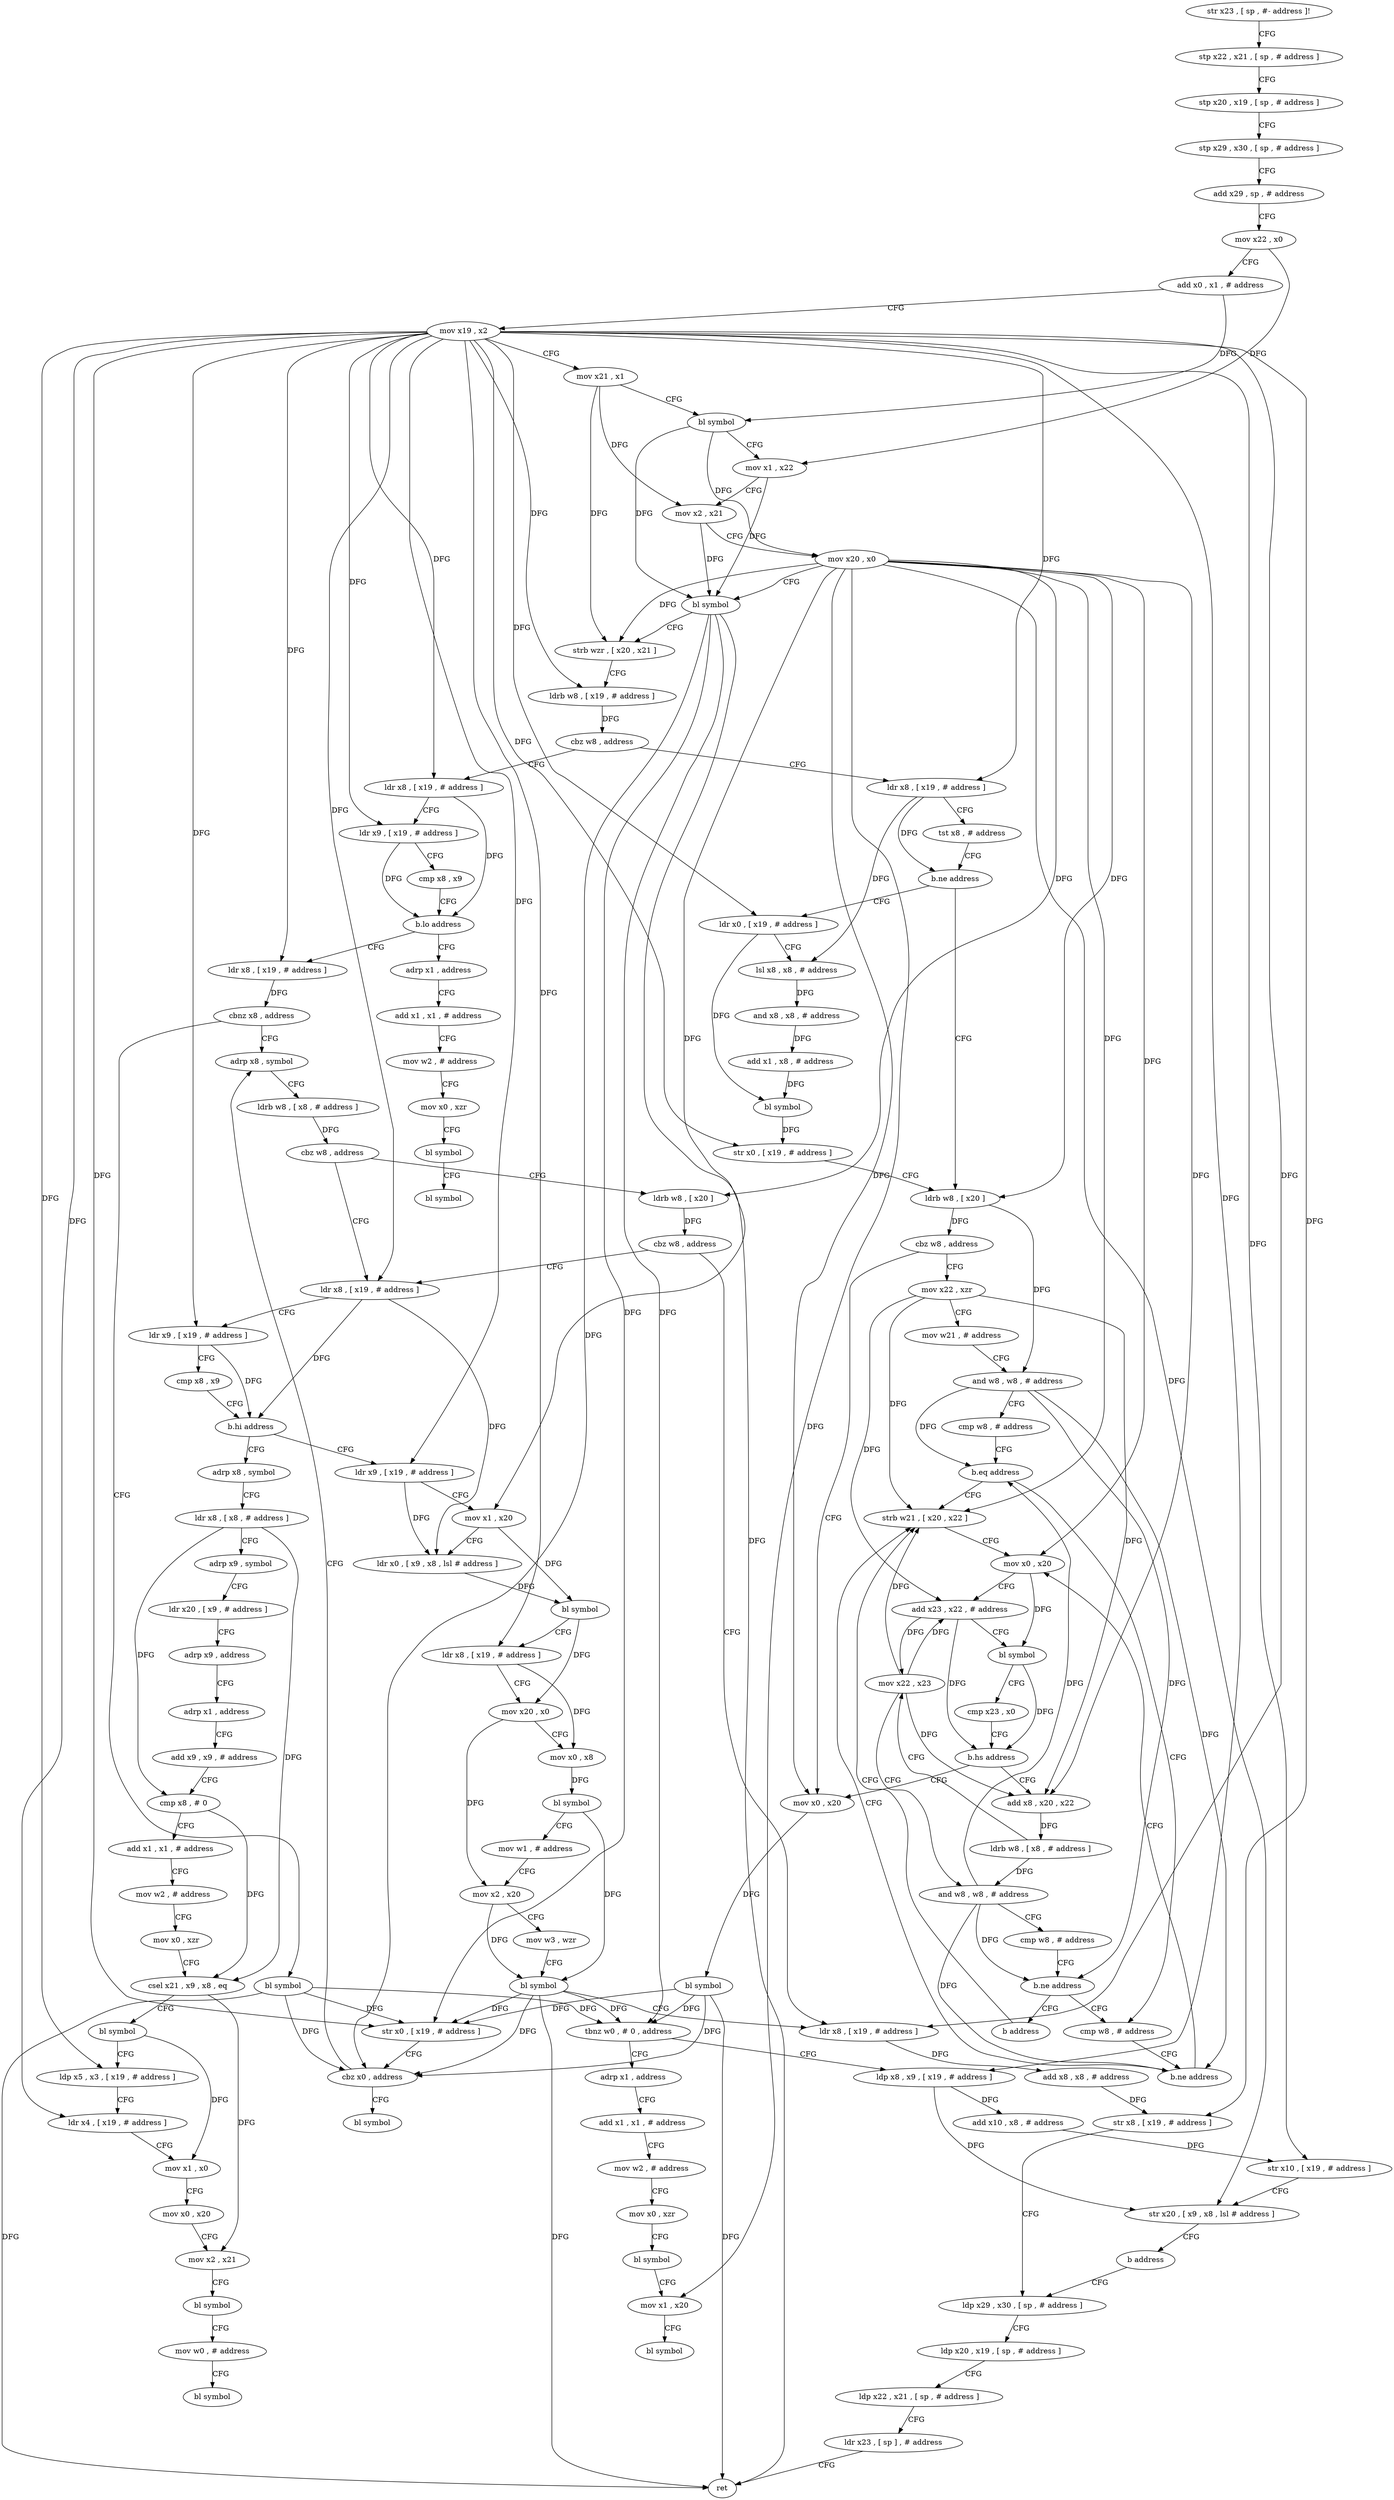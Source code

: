 digraph "func" {
"4215716" [label = "str x23 , [ sp , #- address ]!" ]
"4215720" [label = "stp x22 , x21 , [ sp , # address ]" ]
"4215724" [label = "stp x20 , x19 , [ sp , # address ]" ]
"4215728" [label = "stp x29 , x30 , [ sp , # address ]" ]
"4215732" [label = "add x29 , sp , # address" ]
"4215736" [label = "mov x22 , x0" ]
"4215740" [label = "add x0 , x1 , # address" ]
"4215744" [label = "mov x19 , x2" ]
"4215748" [label = "mov x21 , x1" ]
"4215752" [label = "bl symbol" ]
"4215756" [label = "mov x1 , x22" ]
"4215760" [label = "mov x2 , x21" ]
"4215764" [label = "mov x20 , x0" ]
"4215768" [label = "bl symbol" ]
"4215772" [label = "strb wzr , [ x20 , x21 ]" ]
"4215776" [label = "ldrb w8 , [ x19 , # address ]" ]
"4215780" [label = "cbz w8 , address" ]
"4215968" [label = "ldr x8 , [ x19 , # address ]" ]
"4215784" [label = "ldr x8 , [ x19 , # address ]" ]
"4215972" [label = "ldr x9 , [ x19 , # address ]" ]
"4215976" [label = "cmp x8 , x9" ]
"4215980" [label = "b.lo address" ]
"4216008" [label = "ldr x8 , [ x19 , # address ]" ]
"4215984" [label = "adrp x1 , address" ]
"4215788" [label = "tst x8 , # address" ]
"4215792" [label = "b.ne address" ]
"4215820" [label = "ldrb w8 , [ x20 ]" ]
"4215796" [label = "ldr x0 , [ x19 , # address ]" ]
"4216012" [label = "cbnz x8 , address" ]
"4216028" [label = "adrp x8 , symbol" ]
"4216016" [label = "bl symbol" ]
"4215988" [label = "add x1 , x1 , # address" ]
"4215992" [label = "mov w2 , # address" ]
"4215996" [label = "mov x0 , xzr" ]
"4216000" [label = "bl symbol" ]
"4216004" [label = "bl symbol" ]
"4215824" [label = "cbz w8 , address" ]
"4215908" [label = "mov x0 , x20" ]
"4215828" [label = "mov x22 , xzr" ]
"4215800" [label = "lsl x8 , x8 , # address" ]
"4215804" [label = "and x8 , x8 , # address" ]
"4215808" [label = "add x1 , x8 , # address" ]
"4215812" [label = "bl symbol" ]
"4215816" [label = "str x0 , [ x19 , # address ]" ]
"4216032" [label = "ldrb w8 , [ x8 , # address ]" ]
"4216036" [label = "cbz w8 , address" ]
"4216048" [label = "ldr x8 , [ x19 , # address ]" ]
"4216040" [label = "ldrb w8 , [ x20 ]" ]
"4216020" [label = "str x0 , [ x19 , # address ]" ]
"4216024" [label = "cbz x0 , address" ]
"4216144" [label = "bl symbol" ]
"4215912" [label = "bl symbol" ]
"4215916" [label = "tbnz w0 , # 0 , address" ]
"4215948" [label = "ldp x8 , x9 , [ x19 , # address ]" ]
"4215920" [label = "adrp x1 , address" ]
"4215832" [label = "mov w21 , # address" ]
"4215836" [label = "and w8 , w8 , # address" ]
"4215840" [label = "cmp w8 , # address" ]
"4215844" [label = "b.eq address" ]
"4215856" [label = "strb w21 , [ x20 , x22 ]" ]
"4215848" [label = "cmp w8 , # address" ]
"4216052" [label = "ldr x9 , [ x19 , # address ]" ]
"4216056" [label = "cmp x8 , x9" ]
"4216060" [label = "b.hi address" ]
"4216164" [label = "adrp x8 , symbol" ]
"4216064" [label = "ldr x9 , [ x19 , # address ]" ]
"4216044" [label = "cbz w8 , address" ]
"4216112" [label = "ldr x8 , [ x19 , # address ]" ]
"4215952" [label = "add x10 , x8 , # address" ]
"4215956" [label = "str x10 , [ x19 , # address ]" ]
"4215960" [label = "str x20 , [ x9 , x8 , lsl # address ]" ]
"4215964" [label = "b address" ]
"4216124" [label = "ldp x29 , x30 , [ sp , # address ]" ]
"4215924" [label = "add x1 , x1 , # address" ]
"4215928" [label = "mov w2 , # address" ]
"4215932" [label = "mov x0 , xzr" ]
"4215936" [label = "bl symbol" ]
"4215940" [label = "mov x1 , x20" ]
"4215944" [label = "bl symbol" ]
"4215860" [label = "mov x0 , x20" ]
"4215852" [label = "b.ne address" ]
"4216168" [label = "ldr x8 , [ x8 , # address ]" ]
"4216172" [label = "adrp x9 , symbol" ]
"4216176" [label = "ldr x20 , [ x9 , # address ]" ]
"4216180" [label = "adrp x9 , address" ]
"4216184" [label = "adrp x1 , address" ]
"4216188" [label = "add x9 , x9 , # address" ]
"4216192" [label = "cmp x8 , # 0" ]
"4216196" [label = "add x1 , x1 , # address" ]
"4216200" [label = "mov w2 , # address" ]
"4216204" [label = "mov x0 , xzr" ]
"4216208" [label = "csel x21 , x9 , x8 , eq" ]
"4216212" [label = "bl symbol" ]
"4216216" [label = "ldp x5 , x3 , [ x19 , # address ]" ]
"4216220" [label = "ldr x4 , [ x19 , # address ]" ]
"4216224" [label = "mov x1 , x0" ]
"4216228" [label = "mov x0 , x20" ]
"4216232" [label = "mov x2 , x21" ]
"4216236" [label = "bl symbol" ]
"4216240" [label = "mov w0 , # address" ]
"4216244" [label = "bl symbol" ]
"4216068" [label = "mov x1 , x20" ]
"4216072" [label = "ldr x0 , [ x9 , x8 , lsl # address ]" ]
"4216076" [label = "bl symbol" ]
"4216080" [label = "ldr x8 , [ x19 , # address ]" ]
"4216084" [label = "mov x20 , x0" ]
"4216088" [label = "mov x0 , x8" ]
"4216092" [label = "bl symbol" ]
"4216096" [label = "mov w1 , # address" ]
"4216100" [label = "mov x2 , x20" ]
"4216104" [label = "mov w3 , wzr" ]
"4216108" [label = "bl symbol" ]
"4216116" [label = "add x8 , x8 , # address" ]
"4216120" [label = "str x8 , [ x19 , # address ]" ]
"4216128" [label = "ldp x20 , x19 , [ sp , # address ]" ]
"4216132" [label = "ldp x22 , x21 , [ sp , # address ]" ]
"4216136" [label = "ldr x23 , [ sp ] , # address" ]
"4216140" [label = "ret" ]
"4215880" [label = "add x8 , x20 , x22" ]
"4215884" [label = "ldrb w8 , [ x8 , # address ]" ]
"4215888" [label = "mov x22 , x23" ]
"4215892" [label = "and w8 , w8 , # address" ]
"4215896" [label = "cmp w8 , # address" ]
"4215900" [label = "b.ne address" ]
"4215904" [label = "b address" ]
"4215864" [label = "add x23 , x22 , # address" ]
"4215868" [label = "bl symbol" ]
"4215872" [label = "cmp x23 , x0" ]
"4215876" [label = "b.hs address" ]
"4215716" -> "4215720" [ label = "CFG" ]
"4215720" -> "4215724" [ label = "CFG" ]
"4215724" -> "4215728" [ label = "CFG" ]
"4215728" -> "4215732" [ label = "CFG" ]
"4215732" -> "4215736" [ label = "CFG" ]
"4215736" -> "4215740" [ label = "CFG" ]
"4215736" -> "4215756" [ label = "DFG" ]
"4215740" -> "4215744" [ label = "CFG" ]
"4215740" -> "4215752" [ label = "DFG" ]
"4215744" -> "4215748" [ label = "CFG" ]
"4215744" -> "4215776" [ label = "DFG" ]
"4215744" -> "4215968" [ label = "DFG" ]
"4215744" -> "4215972" [ label = "DFG" ]
"4215744" -> "4215784" [ label = "DFG" ]
"4215744" -> "4216008" [ label = "DFG" ]
"4215744" -> "4215796" [ label = "DFG" ]
"4215744" -> "4215816" [ label = "DFG" ]
"4215744" -> "4216020" [ label = "DFG" ]
"4215744" -> "4216048" [ label = "DFG" ]
"4215744" -> "4216052" [ label = "DFG" ]
"4215744" -> "4215948" [ label = "DFG" ]
"4215744" -> "4215956" [ label = "DFG" ]
"4215744" -> "4216064" [ label = "DFG" ]
"4215744" -> "4216080" [ label = "DFG" ]
"4215744" -> "4216112" [ label = "DFG" ]
"4215744" -> "4216120" [ label = "DFG" ]
"4215744" -> "4216216" [ label = "DFG" ]
"4215744" -> "4216220" [ label = "DFG" ]
"4215748" -> "4215752" [ label = "CFG" ]
"4215748" -> "4215760" [ label = "DFG" ]
"4215748" -> "4215772" [ label = "DFG" ]
"4215752" -> "4215756" [ label = "CFG" ]
"4215752" -> "4215764" [ label = "DFG" ]
"4215752" -> "4215768" [ label = "DFG" ]
"4215756" -> "4215760" [ label = "CFG" ]
"4215756" -> "4215768" [ label = "DFG" ]
"4215760" -> "4215764" [ label = "CFG" ]
"4215760" -> "4215768" [ label = "DFG" ]
"4215764" -> "4215768" [ label = "CFG" ]
"4215764" -> "4215772" [ label = "DFG" ]
"4215764" -> "4215820" [ label = "DFG" ]
"4215764" -> "4215908" [ label = "DFG" ]
"4215764" -> "4216040" [ label = "DFG" ]
"4215764" -> "4215960" [ label = "DFG" ]
"4215764" -> "4215940" [ label = "DFG" ]
"4215764" -> "4215856" [ label = "DFG" ]
"4215764" -> "4216068" [ label = "DFG" ]
"4215764" -> "4215860" [ label = "DFG" ]
"4215764" -> "4215880" [ label = "DFG" ]
"4215768" -> "4215772" [ label = "CFG" ]
"4215768" -> "4216020" [ label = "DFG" ]
"4215768" -> "4216024" [ label = "DFG" ]
"4215768" -> "4215916" [ label = "DFG" ]
"4215768" -> "4216140" [ label = "DFG" ]
"4215772" -> "4215776" [ label = "CFG" ]
"4215776" -> "4215780" [ label = "DFG" ]
"4215780" -> "4215968" [ label = "CFG" ]
"4215780" -> "4215784" [ label = "CFG" ]
"4215968" -> "4215972" [ label = "CFG" ]
"4215968" -> "4215980" [ label = "DFG" ]
"4215784" -> "4215788" [ label = "CFG" ]
"4215784" -> "4215792" [ label = "DFG" ]
"4215784" -> "4215800" [ label = "DFG" ]
"4215972" -> "4215976" [ label = "CFG" ]
"4215972" -> "4215980" [ label = "DFG" ]
"4215976" -> "4215980" [ label = "CFG" ]
"4215980" -> "4216008" [ label = "CFG" ]
"4215980" -> "4215984" [ label = "CFG" ]
"4216008" -> "4216012" [ label = "DFG" ]
"4215984" -> "4215988" [ label = "CFG" ]
"4215788" -> "4215792" [ label = "CFG" ]
"4215792" -> "4215820" [ label = "CFG" ]
"4215792" -> "4215796" [ label = "CFG" ]
"4215820" -> "4215824" [ label = "DFG" ]
"4215820" -> "4215836" [ label = "DFG" ]
"4215796" -> "4215800" [ label = "CFG" ]
"4215796" -> "4215812" [ label = "DFG" ]
"4216012" -> "4216028" [ label = "CFG" ]
"4216012" -> "4216016" [ label = "CFG" ]
"4216028" -> "4216032" [ label = "CFG" ]
"4216016" -> "4216020" [ label = "DFG" ]
"4216016" -> "4216024" [ label = "DFG" ]
"4216016" -> "4215916" [ label = "DFG" ]
"4216016" -> "4216140" [ label = "DFG" ]
"4215988" -> "4215992" [ label = "CFG" ]
"4215992" -> "4215996" [ label = "CFG" ]
"4215996" -> "4216000" [ label = "CFG" ]
"4216000" -> "4216004" [ label = "CFG" ]
"4215824" -> "4215908" [ label = "CFG" ]
"4215824" -> "4215828" [ label = "CFG" ]
"4215908" -> "4215912" [ label = "DFG" ]
"4215828" -> "4215832" [ label = "CFG" ]
"4215828" -> "4215856" [ label = "DFG" ]
"4215828" -> "4215864" [ label = "DFG" ]
"4215828" -> "4215880" [ label = "DFG" ]
"4215800" -> "4215804" [ label = "DFG" ]
"4215804" -> "4215808" [ label = "DFG" ]
"4215808" -> "4215812" [ label = "DFG" ]
"4215812" -> "4215816" [ label = "DFG" ]
"4215816" -> "4215820" [ label = "CFG" ]
"4216032" -> "4216036" [ label = "DFG" ]
"4216036" -> "4216048" [ label = "CFG" ]
"4216036" -> "4216040" [ label = "CFG" ]
"4216048" -> "4216052" [ label = "CFG" ]
"4216048" -> "4216060" [ label = "DFG" ]
"4216048" -> "4216072" [ label = "DFG" ]
"4216040" -> "4216044" [ label = "DFG" ]
"4216020" -> "4216024" [ label = "CFG" ]
"4216024" -> "4216144" [ label = "CFG" ]
"4216024" -> "4216028" [ label = "CFG" ]
"4215912" -> "4215916" [ label = "DFG" ]
"4215912" -> "4216020" [ label = "DFG" ]
"4215912" -> "4216024" [ label = "DFG" ]
"4215912" -> "4216140" [ label = "DFG" ]
"4215916" -> "4215948" [ label = "CFG" ]
"4215916" -> "4215920" [ label = "CFG" ]
"4215948" -> "4215952" [ label = "DFG" ]
"4215948" -> "4215960" [ label = "DFG" ]
"4215920" -> "4215924" [ label = "CFG" ]
"4215832" -> "4215836" [ label = "CFG" ]
"4215836" -> "4215840" [ label = "CFG" ]
"4215836" -> "4215844" [ label = "DFG" ]
"4215836" -> "4215852" [ label = "DFG" ]
"4215836" -> "4215900" [ label = "DFG" ]
"4215840" -> "4215844" [ label = "CFG" ]
"4215844" -> "4215856" [ label = "CFG" ]
"4215844" -> "4215848" [ label = "CFG" ]
"4215856" -> "4215860" [ label = "CFG" ]
"4215848" -> "4215852" [ label = "CFG" ]
"4216052" -> "4216056" [ label = "CFG" ]
"4216052" -> "4216060" [ label = "DFG" ]
"4216056" -> "4216060" [ label = "CFG" ]
"4216060" -> "4216164" [ label = "CFG" ]
"4216060" -> "4216064" [ label = "CFG" ]
"4216164" -> "4216168" [ label = "CFG" ]
"4216064" -> "4216068" [ label = "CFG" ]
"4216064" -> "4216072" [ label = "DFG" ]
"4216044" -> "4216112" [ label = "CFG" ]
"4216044" -> "4216048" [ label = "CFG" ]
"4216112" -> "4216116" [ label = "DFG" ]
"4215952" -> "4215956" [ label = "DFG" ]
"4215956" -> "4215960" [ label = "CFG" ]
"4215960" -> "4215964" [ label = "CFG" ]
"4215964" -> "4216124" [ label = "CFG" ]
"4216124" -> "4216128" [ label = "CFG" ]
"4215924" -> "4215928" [ label = "CFG" ]
"4215928" -> "4215932" [ label = "CFG" ]
"4215932" -> "4215936" [ label = "CFG" ]
"4215936" -> "4215940" [ label = "CFG" ]
"4215940" -> "4215944" [ label = "CFG" ]
"4215860" -> "4215864" [ label = "CFG" ]
"4215860" -> "4215868" [ label = "DFG" ]
"4215852" -> "4215860" [ label = "CFG" ]
"4215852" -> "4215856" [ label = "CFG" ]
"4216168" -> "4216172" [ label = "CFG" ]
"4216168" -> "4216192" [ label = "DFG" ]
"4216168" -> "4216208" [ label = "DFG" ]
"4216172" -> "4216176" [ label = "CFG" ]
"4216176" -> "4216180" [ label = "CFG" ]
"4216180" -> "4216184" [ label = "CFG" ]
"4216184" -> "4216188" [ label = "CFG" ]
"4216188" -> "4216192" [ label = "CFG" ]
"4216192" -> "4216196" [ label = "CFG" ]
"4216192" -> "4216208" [ label = "DFG" ]
"4216196" -> "4216200" [ label = "CFG" ]
"4216200" -> "4216204" [ label = "CFG" ]
"4216204" -> "4216208" [ label = "CFG" ]
"4216208" -> "4216212" [ label = "CFG" ]
"4216208" -> "4216232" [ label = "DFG" ]
"4216212" -> "4216216" [ label = "CFG" ]
"4216212" -> "4216224" [ label = "DFG" ]
"4216216" -> "4216220" [ label = "CFG" ]
"4216220" -> "4216224" [ label = "CFG" ]
"4216224" -> "4216228" [ label = "CFG" ]
"4216228" -> "4216232" [ label = "CFG" ]
"4216232" -> "4216236" [ label = "CFG" ]
"4216236" -> "4216240" [ label = "CFG" ]
"4216240" -> "4216244" [ label = "CFG" ]
"4216068" -> "4216072" [ label = "CFG" ]
"4216068" -> "4216076" [ label = "DFG" ]
"4216072" -> "4216076" [ label = "DFG" ]
"4216076" -> "4216080" [ label = "CFG" ]
"4216076" -> "4216084" [ label = "DFG" ]
"4216080" -> "4216084" [ label = "CFG" ]
"4216080" -> "4216088" [ label = "DFG" ]
"4216084" -> "4216088" [ label = "CFG" ]
"4216084" -> "4216100" [ label = "DFG" ]
"4216088" -> "4216092" [ label = "DFG" ]
"4216092" -> "4216096" [ label = "CFG" ]
"4216092" -> "4216108" [ label = "DFG" ]
"4216096" -> "4216100" [ label = "CFG" ]
"4216100" -> "4216104" [ label = "CFG" ]
"4216100" -> "4216108" [ label = "DFG" ]
"4216104" -> "4216108" [ label = "CFG" ]
"4216108" -> "4216112" [ label = "CFG" ]
"4216108" -> "4216020" [ label = "DFG" ]
"4216108" -> "4216024" [ label = "DFG" ]
"4216108" -> "4215916" [ label = "DFG" ]
"4216108" -> "4216140" [ label = "DFG" ]
"4216116" -> "4216120" [ label = "DFG" ]
"4216120" -> "4216124" [ label = "CFG" ]
"4216128" -> "4216132" [ label = "CFG" ]
"4216132" -> "4216136" [ label = "CFG" ]
"4216136" -> "4216140" [ label = "CFG" ]
"4215880" -> "4215884" [ label = "DFG" ]
"4215884" -> "4215888" [ label = "CFG" ]
"4215884" -> "4215892" [ label = "DFG" ]
"4215888" -> "4215892" [ label = "CFG" ]
"4215888" -> "4215856" [ label = "DFG" ]
"4215888" -> "4215864" [ label = "DFG" ]
"4215888" -> "4215880" [ label = "DFG" ]
"4215892" -> "4215896" [ label = "CFG" ]
"4215892" -> "4215844" [ label = "DFG" ]
"4215892" -> "4215852" [ label = "DFG" ]
"4215892" -> "4215900" [ label = "DFG" ]
"4215896" -> "4215900" [ label = "CFG" ]
"4215900" -> "4215848" [ label = "CFG" ]
"4215900" -> "4215904" [ label = "CFG" ]
"4215904" -> "4215856" [ label = "CFG" ]
"4215864" -> "4215868" [ label = "CFG" ]
"4215864" -> "4215876" [ label = "DFG" ]
"4215864" -> "4215888" [ label = "DFG" ]
"4215868" -> "4215872" [ label = "CFG" ]
"4215868" -> "4215876" [ label = "DFG" ]
"4215872" -> "4215876" [ label = "CFG" ]
"4215876" -> "4215908" [ label = "CFG" ]
"4215876" -> "4215880" [ label = "CFG" ]
}
